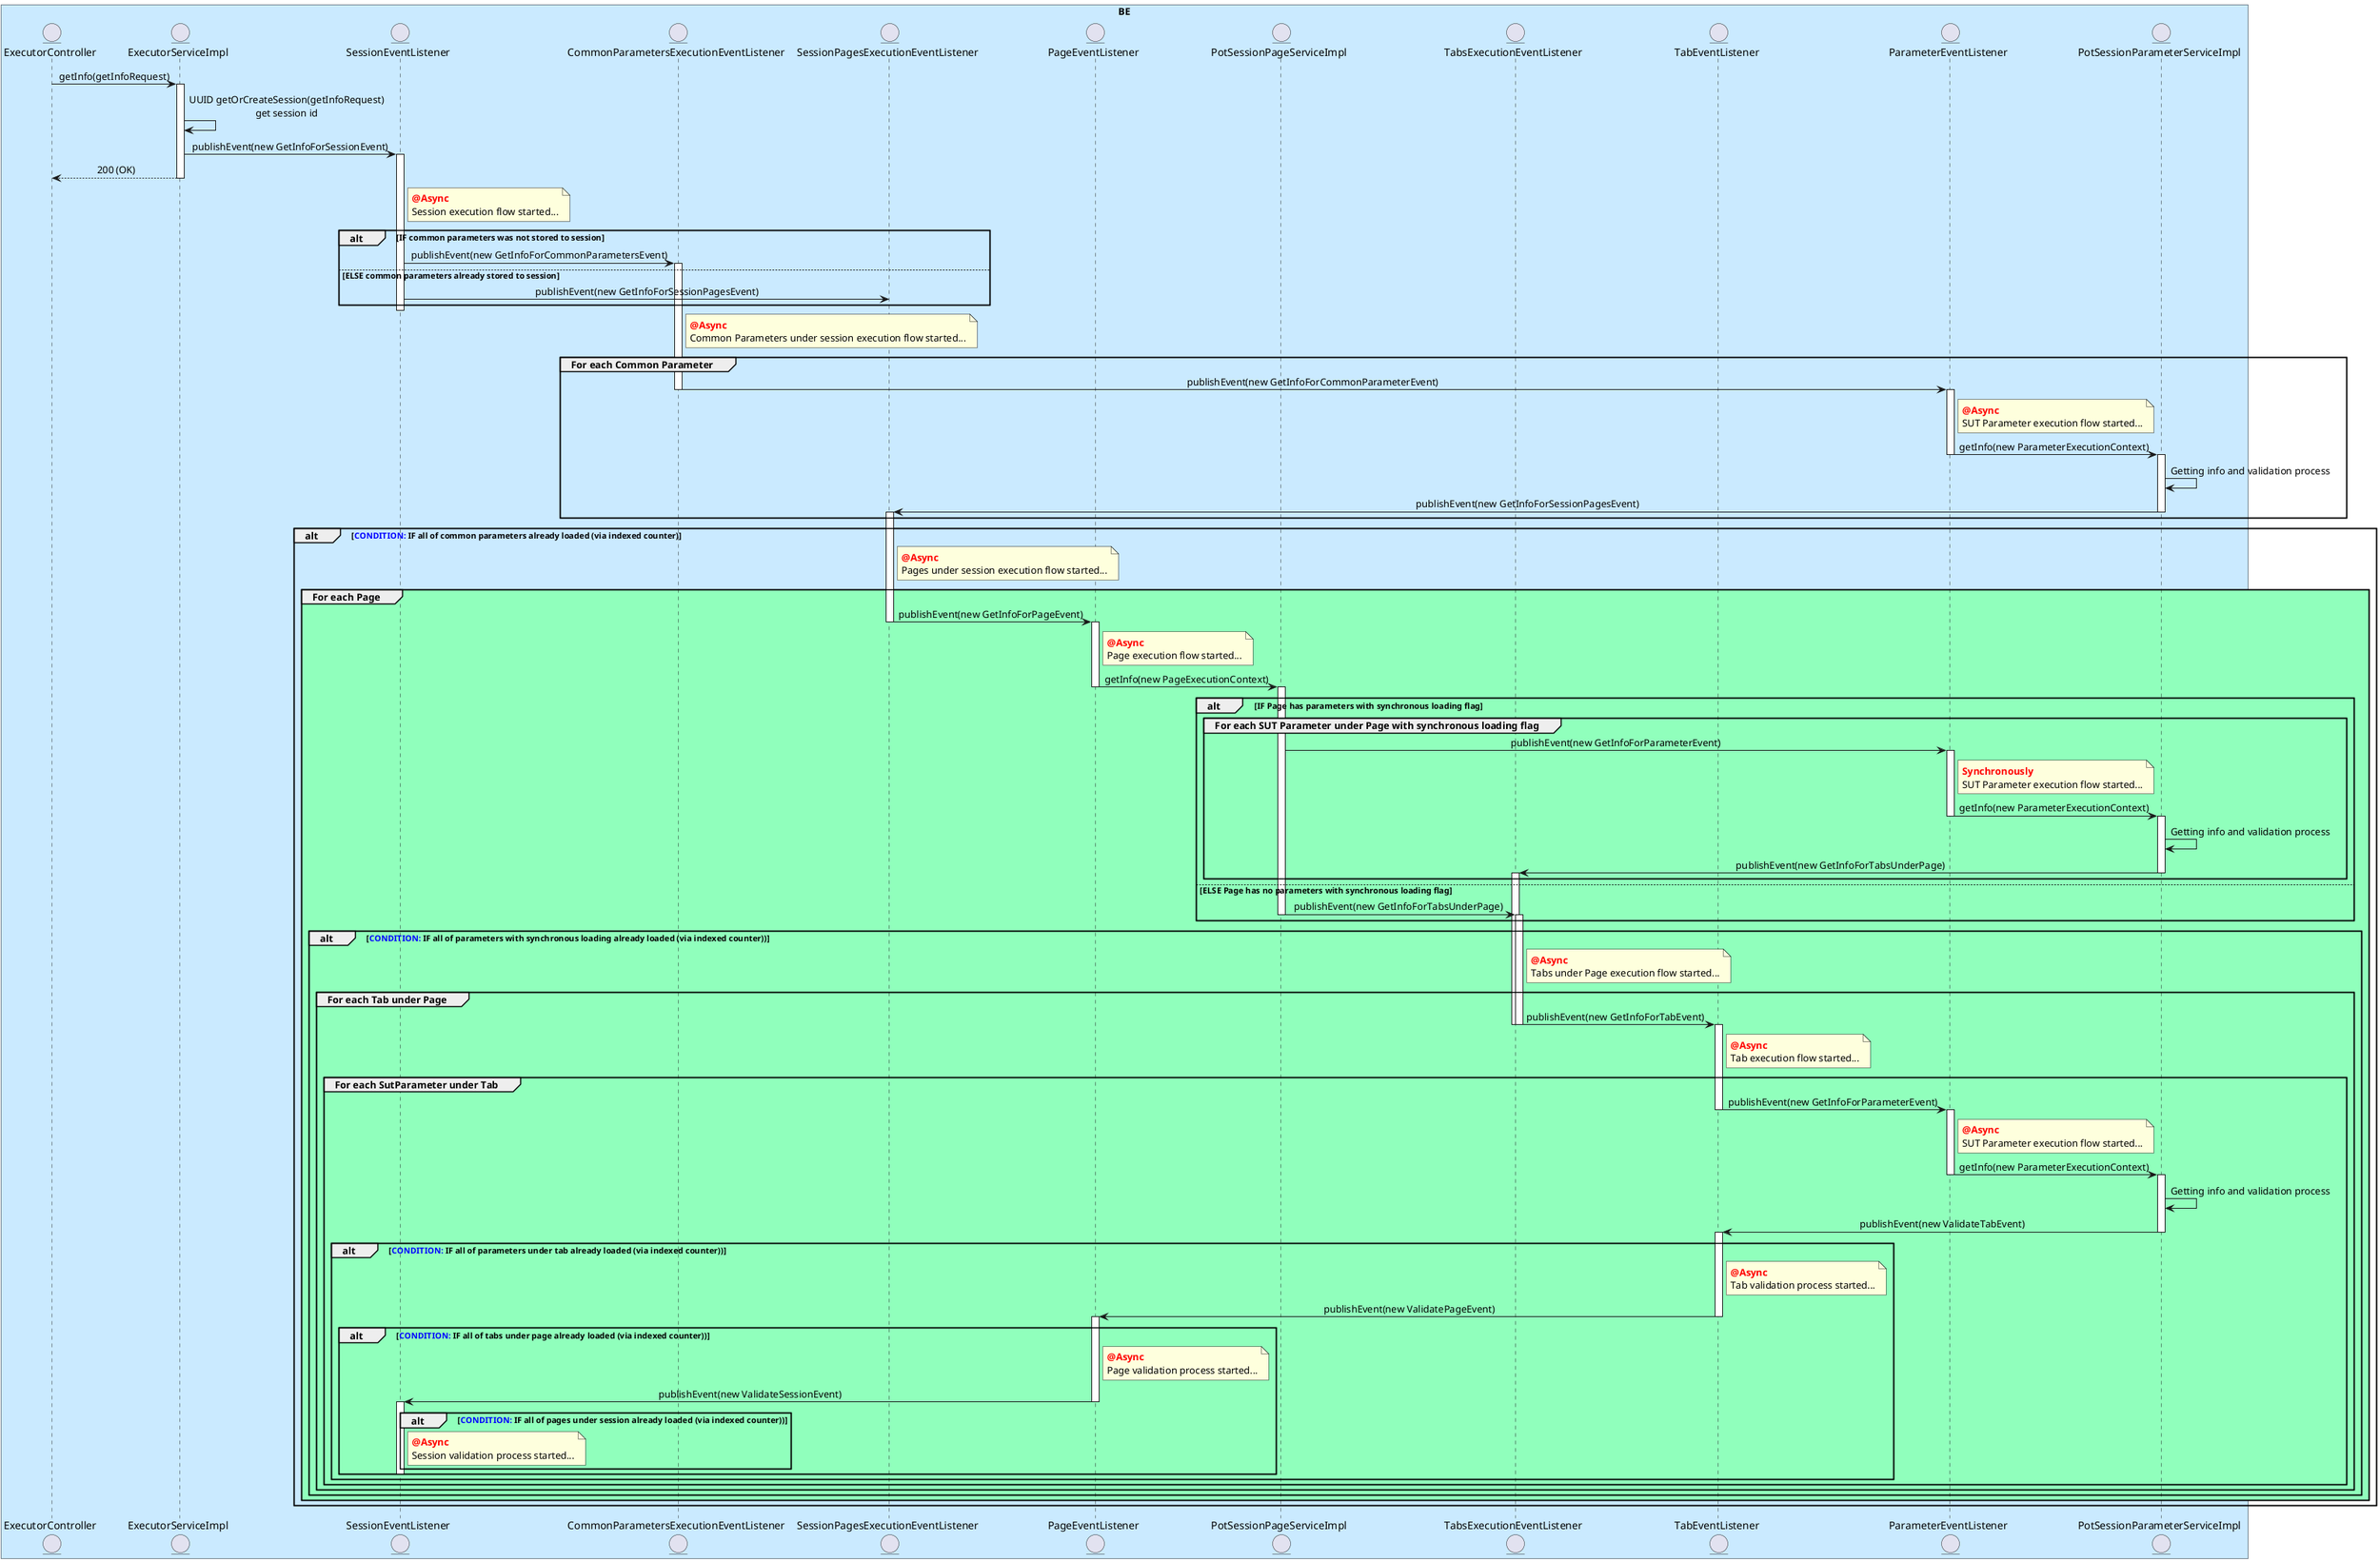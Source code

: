 @startuml

skinparam sequenceMessageAlign center

box "BE" #caeaff
    entity ExecutorController
    entity ExecutorServiceImpl
    entity SessionEventListener
    entity CommonParametersExecutionEventListener
    entity SessionPagesExecutionEventListener
    entity PageEventListener
    entity PotSessionPageServiceImpl
    entity TabsExecutionEventListener
    entity TabEventListener
    entity ParameterEventListener
    entity PotSessionParameterServiceImpl
end box

ExecutorController -> ExecutorServiceImpl : getInfo(getInfoRequest)
activate ExecutorServiceImpl
    ExecutorServiceImpl -> ExecutorServiceImpl : UUID getOrCreateSession(getInfoRequest)\nget session id
    ExecutorServiceImpl -> SessionEventListener : publishEvent(new GetInfoForSessionEvent)
    activate SessionEventListener
        ExecutorController <-- ExecutorServiceImpl : 200 (OK)
        deactivate ExecutorServiceImpl

        note right SessionEventListener
            <color red>**@Async**</color>
            Session execution flow started...
        end note

        alt IF common parameters was not stored to session
            SessionEventListener -> CommonParametersExecutionEventListener : publishEvent(new GetInfoForCommonParametersEvent)
            activate CommonParametersExecutionEventListener
        else ELSE common parameters already stored to session
            SessionEventListener -> SessionPagesExecutionEventListener : publishEvent(new GetInfoForSessionPagesEvent)
        end

        deactivate SessionEventListener

            note right CommonParametersExecutionEventListener
                <color red>**@Async**</color>
                Common Parameters under session execution flow started...
            end note
            group For each Common Parameter
                CommonParametersExecutionEventListener -> ParameterEventListener : publishEvent(new GetInfoForCommonParameterEvent)
                deactivate CommonParametersExecutionEventListener

                activate ParameterEventListener
                    note right ParameterEventListener
                        <color red>**@Async**</color>
                        SUT Parameter execution flow started...
                    end note
                    ParameterEventListener -> PotSessionParameterServiceImpl : getInfo(new ParameterExecutionContext)
                deactivate ParameterEventListener

                activate PotSessionParameterServiceImpl
                    PotSessionParameterServiceImpl -> PotSessionParameterServiceImpl : Getting info and validation process
                    PotSessionParameterServiceImpl -> SessionPagesExecutionEventListener : publishEvent(new GetInfoForSessionPagesEvent)
                deactivate PotSessionParameterServiceImpl

                activate SessionPagesExecutionEventListener
            end

            alt <color blue>CONDITION:</color> IF all of common parameters already loaded (via indexed counter)
                note right SessionPagesExecutionEventListener
                    <color red>**@Async**</color>
                    Pages under session execution flow started...
                end note
                group #90ffbc For each Page
                    SessionPagesExecutionEventListener -> PageEventListener : publishEvent(new GetInfoForPageEvent)
                    deactivate SessionPagesExecutionEventListener

                    activate PageEventListener
                        note right PageEventListener
                            <color red>**@Async**</color>
                            Page execution flow started...
                        end note

                        PageEventListener -> PotSessionPageServiceImpl : getInfo(new PageExecutionContext)
                        deactivate PageEventListener

                        activate PotSessionPageServiceImpl
                            alt IF Page has parameters with synchronous loading flag
                                group #90ffbc For each SUT Parameter under Page with synchronous loading flag
                                    PotSessionPageServiceImpl -> ParameterEventListener : publishEvent(new GetInfoForParameterEvent)

                                    activate ParameterEventListener
                                        note right ParameterEventListener
                                            <color red>**Synchronously**</color>
                                            SUT Parameter execution flow started...
                                        end note
                                        ParameterEventListener -> PotSessionParameterServiceImpl : getInfo(new ParameterExecutionContext)
                                        deactivate ParameterEventListener

                                        activate PotSessionParameterServiceImpl
                                            PotSessionParameterServiceImpl -> PotSessionParameterServiceImpl : Getting info and validation process
                                            PotSessionParameterServiceImpl -> TabsExecutionEventListener : publishEvent(new GetInfoForTabsUnderPage)
                                        deactivate PotSessionParameterServiceImpl
                                        activate TabsExecutionEventListener
                                end
                            else ELSE Page has no parameters with synchronous loading flag
                                PotSessionPageServiceImpl -> TabsExecutionEventListener : publishEvent(new GetInfoForTabsUnderPage)
                                deactivate PotSessionPageServiceImpl

                                activate TabsExecutionEventListener
                            end

                            alt <color blue>CONDITION:</color> IF all of parameters with synchronous loading already loaded (via indexed counter))
                                note right TabsExecutionEventListener
                                    <color red>**@Async**</color>
                                    Tabs under Page execution flow started...
                                end note

                                group #90ffbc For each Tab under Page
                                    TabsExecutionEventListener -> TabEventListener : publishEvent(new GetInfoForTabEvent)

                                    deactivate TabsExecutionEventListener
                                    deactivate TabsExecutionEventListener

                                    activate TabEventListener
                                        note right TabEventListener
                                            <color red>**@Async**</color>
                                            Tab execution flow started...
                                        end note
                                        group For each SutParameter under Tab
                                            TabEventListener -> ParameterEventListener : publishEvent(new GetInfoForParameterEvent)
                                            deactivate TabEventListener

                                            activate ParameterEventListener
                                                note right ParameterEventListener
                                                    <color red>**@Async**</color>
                                                    SUT Parameter execution flow started...
                                                end note
                                                ParameterEventListener -> PotSessionParameterServiceImpl : getInfo(new ParameterExecutionContext)
                                                deactivate ParameterEventListener

                                                activate PotSessionParameterServiceImpl
                                                    PotSessionParameterServiceImpl -> PotSessionParameterServiceImpl : Getting info and validation process
                                                    PotSessionParameterServiceImpl -> TabEventListener : publishEvent(new ValidateTabEvent)
                                                deactivate PotSessionParameterServiceImpl

                                                activate TabEventListener
                                                    alt #90ffbc <color blue>CONDITION:</color> IF all of parameters under tab already loaded (via indexed counter))
                                                        note right TabEventListener
                                                            <color red>**@Async**</color>
                                                            Tab validation process started...
                                                        end note
                                                        TabEventListener -> PageEventListener : publishEvent(new ValidatePageEvent)
                                                        deactivate TabEventListener

                                                        activate PageEventListener
                                                            alt <color blue>CONDITION:</color> IF all of tabs under page already loaded (via indexed counter))
                                                                note right PageEventListener
                                                                    <color red>**@Async**</color>
                                                                    Page validation process started...
                                                                end note
                                                                PageEventListener -> SessionEventListener : publishEvent(new ValidateSessionEvent)
                                                                deactivate PageEventListener

                                                                activate SessionEventListener
                                                                    alt #90ffbc <color blue>CONDITION:</color> IF all of pages under session already loaded (via indexed counter))
                                                                        note right SessionEventListener
                                                                            <color red>**@Async**</color>
                                                                            Session validation process started...
                                                                        end note
                                                                    end
                                                                deactivate SessionEventListener
                                                            end
                                                    end
                                        end
                                end
                            end
                end
            end
deactivate ExecutorServiceImpl

@enduml
